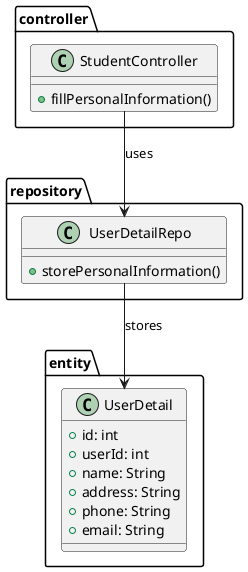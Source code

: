 ; filepath: /home/slightlywind/Repositories/Legacy/SWD392/class_diagrams/fill_personal_information.puml
@startuml
package controller {
    class StudentController {
        +fillPersonalInformation()
    }
}

package repository {
    class UserDetailRepo {
        +storePersonalInformation()
    }
}

package entity {
    class UserDetail {
        +id: int
        +userId: int
        +name: String
        +address: String
        +phone: String
        +email: String
    }
}

StudentController --> UserDetailRepo : uses
UserDetailRepo --> UserDetail : stores
@enduml
